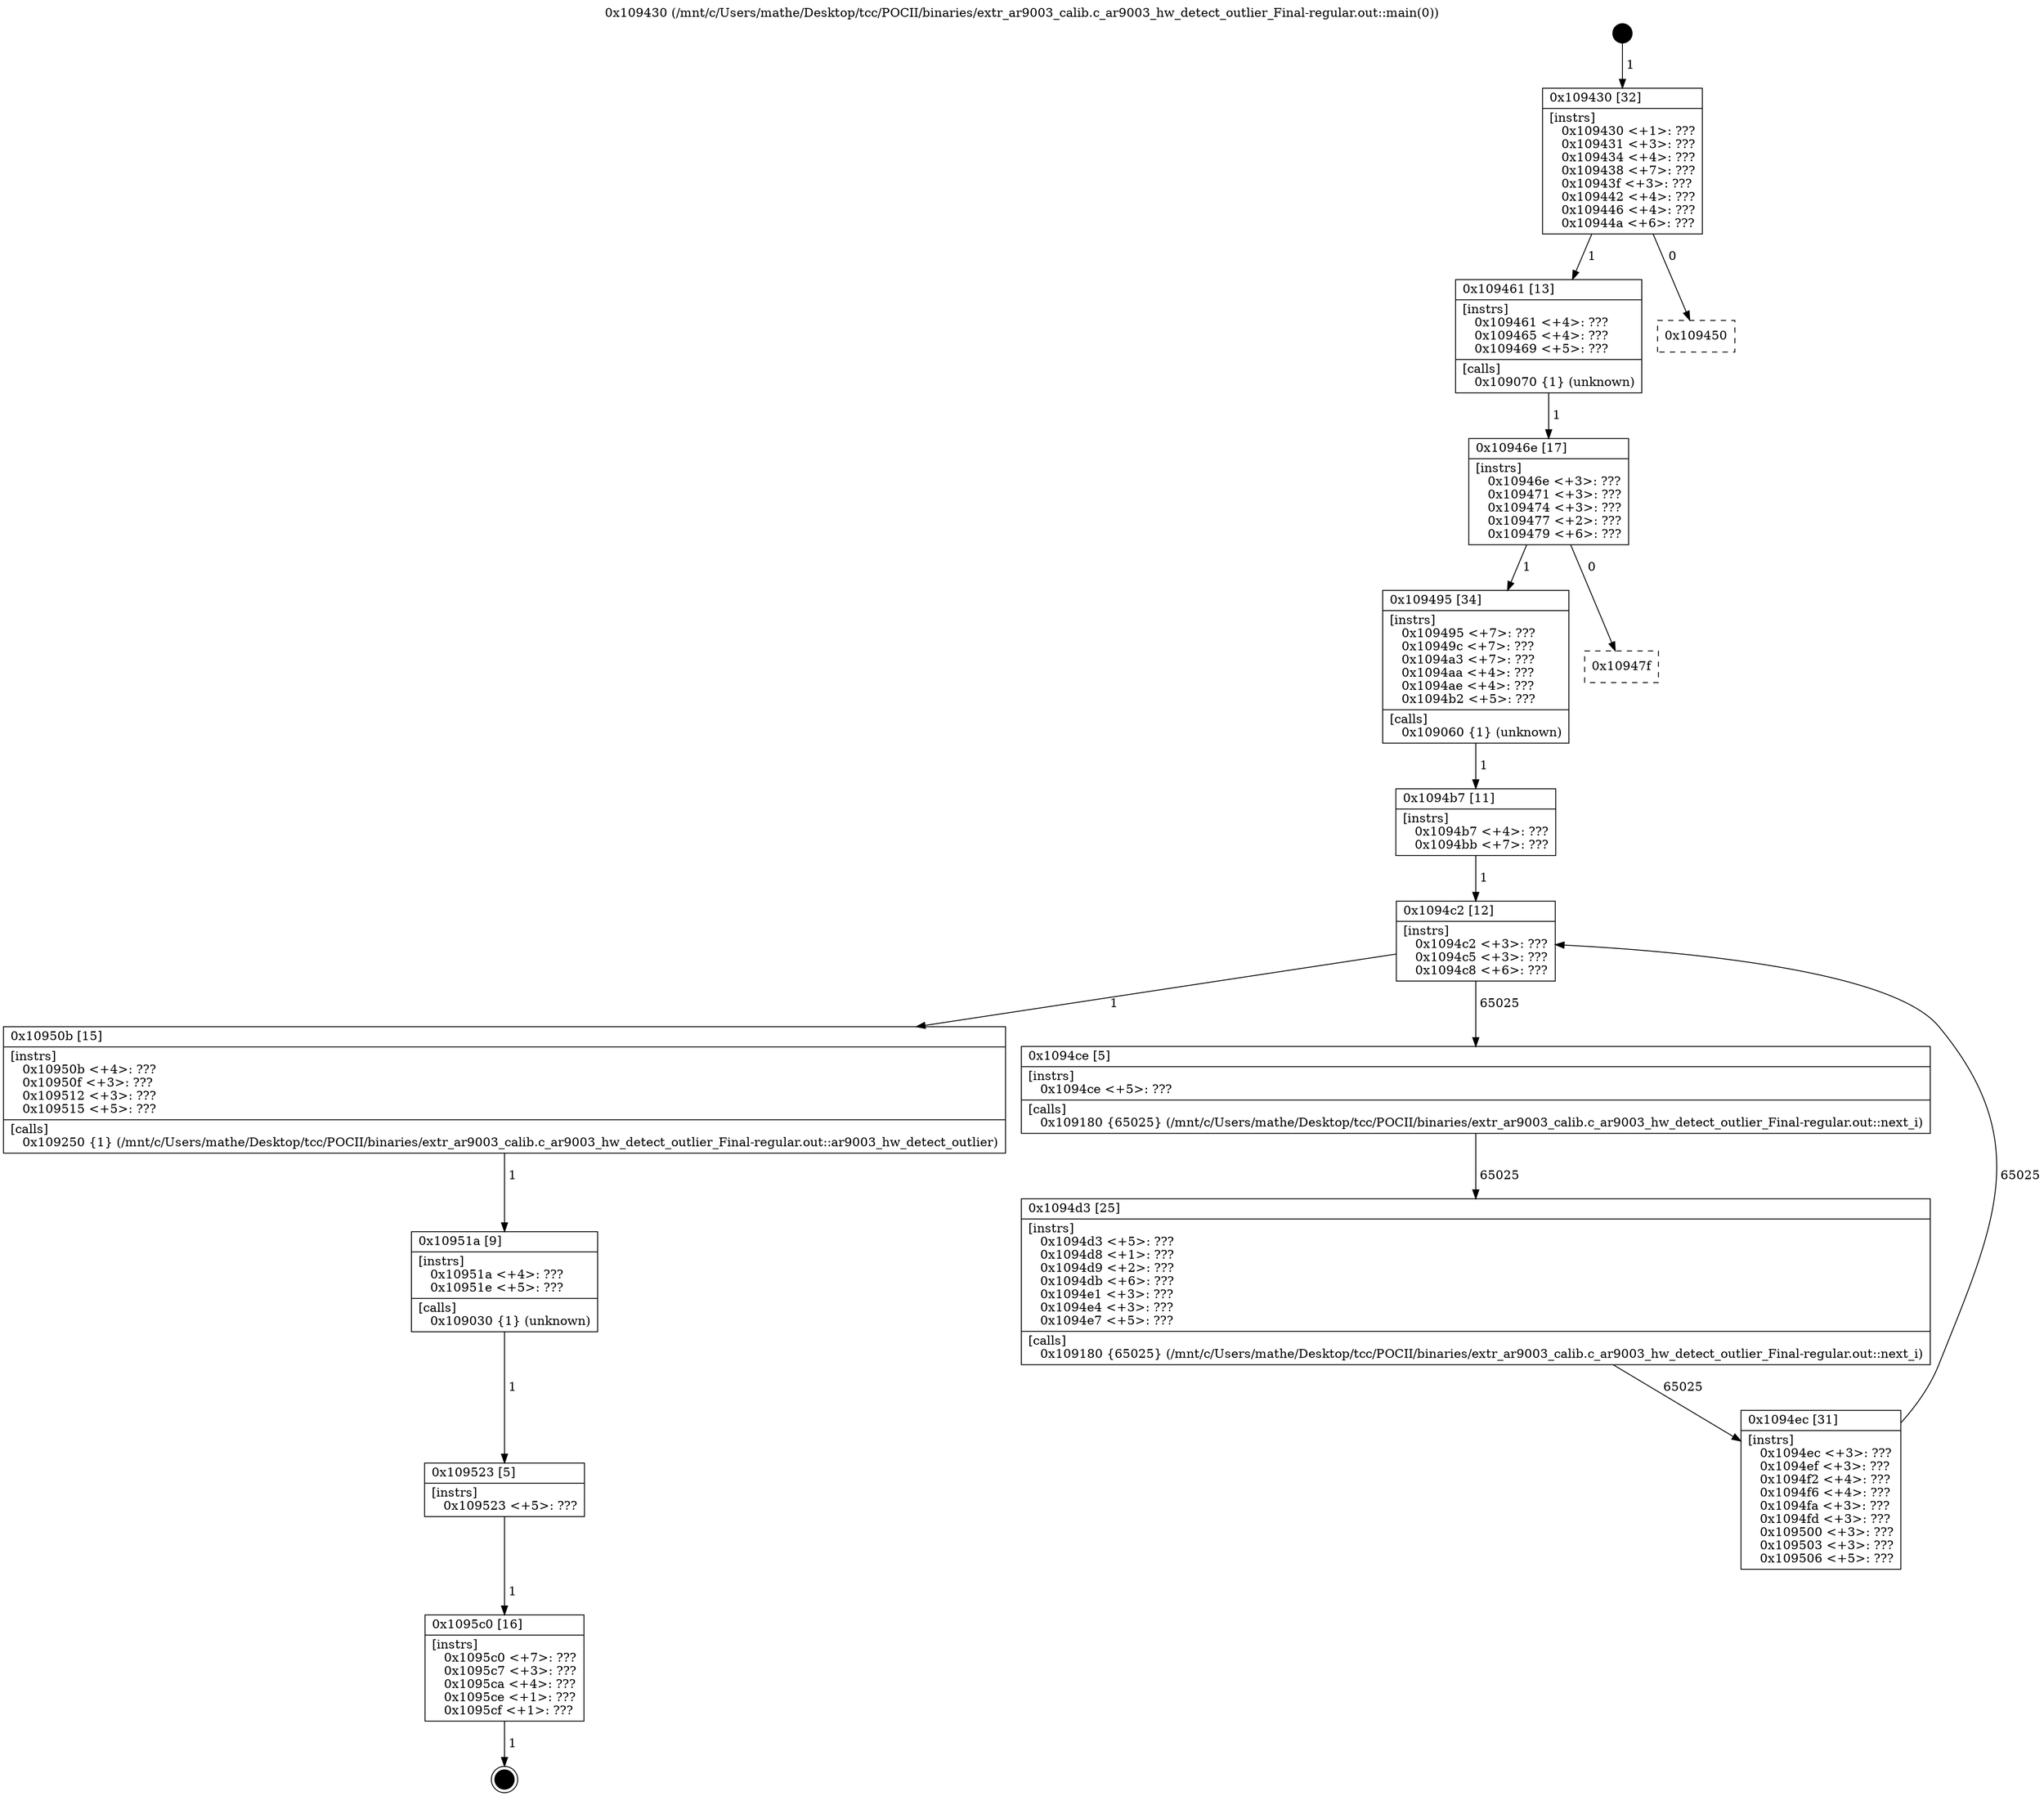 digraph "0x109430" {
  label = "0x109430 (/mnt/c/Users/mathe/Desktop/tcc/POCII/binaries/extr_ar9003_calib.c_ar9003_hw_detect_outlier_Final-regular.out::main(0))"
  labelloc = "t"
  node[shape=record]

  Entry [label="",width=0.3,height=0.3,shape=circle,fillcolor=black,style=filled]
  "0x109430" [label="{
     0x109430 [32]\l
     | [instrs]\l
     &nbsp;&nbsp;0x109430 \<+1\>: ???\l
     &nbsp;&nbsp;0x109431 \<+3\>: ???\l
     &nbsp;&nbsp;0x109434 \<+4\>: ???\l
     &nbsp;&nbsp;0x109438 \<+7\>: ???\l
     &nbsp;&nbsp;0x10943f \<+3\>: ???\l
     &nbsp;&nbsp;0x109442 \<+4\>: ???\l
     &nbsp;&nbsp;0x109446 \<+4\>: ???\l
     &nbsp;&nbsp;0x10944a \<+6\>: ???\l
  }"]
  "0x109461" [label="{
     0x109461 [13]\l
     | [instrs]\l
     &nbsp;&nbsp;0x109461 \<+4\>: ???\l
     &nbsp;&nbsp;0x109465 \<+4\>: ???\l
     &nbsp;&nbsp;0x109469 \<+5\>: ???\l
     | [calls]\l
     &nbsp;&nbsp;0x109070 \{1\} (unknown)\l
  }"]
  "0x109450" [label="{
     0x109450\l
  }", style=dashed]
  "0x10946e" [label="{
     0x10946e [17]\l
     | [instrs]\l
     &nbsp;&nbsp;0x10946e \<+3\>: ???\l
     &nbsp;&nbsp;0x109471 \<+3\>: ???\l
     &nbsp;&nbsp;0x109474 \<+3\>: ???\l
     &nbsp;&nbsp;0x109477 \<+2\>: ???\l
     &nbsp;&nbsp;0x109479 \<+6\>: ???\l
  }"]
  "0x109495" [label="{
     0x109495 [34]\l
     | [instrs]\l
     &nbsp;&nbsp;0x109495 \<+7\>: ???\l
     &nbsp;&nbsp;0x10949c \<+7\>: ???\l
     &nbsp;&nbsp;0x1094a3 \<+7\>: ???\l
     &nbsp;&nbsp;0x1094aa \<+4\>: ???\l
     &nbsp;&nbsp;0x1094ae \<+4\>: ???\l
     &nbsp;&nbsp;0x1094b2 \<+5\>: ???\l
     | [calls]\l
     &nbsp;&nbsp;0x109060 \{1\} (unknown)\l
  }"]
  "0x10947f" [label="{
     0x10947f\l
  }", style=dashed]
  "0x1094c2" [label="{
     0x1094c2 [12]\l
     | [instrs]\l
     &nbsp;&nbsp;0x1094c2 \<+3\>: ???\l
     &nbsp;&nbsp;0x1094c5 \<+3\>: ???\l
     &nbsp;&nbsp;0x1094c8 \<+6\>: ???\l
  }"]
  "0x10950b" [label="{
     0x10950b [15]\l
     | [instrs]\l
     &nbsp;&nbsp;0x10950b \<+4\>: ???\l
     &nbsp;&nbsp;0x10950f \<+3\>: ???\l
     &nbsp;&nbsp;0x109512 \<+3\>: ???\l
     &nbsp;&nbsp;0x109515 \<+5\>: ???\l
     | [calls]\l
     &nbsp;&nbsp;0x109250 \{1\} (/mnt/c/Users/mathe/Desktop/tcc/POCII/binaries/extr_ar9003_calib.c_ar9003_hw_detect_outlier_Final-regular.out::ar9003_hw_detect_outlier)\l
  }"]
  "0x1094ce" [label="{
     0x1094ce [5]\l
     | [instrs]\l
     &nbsp;&nbsp;0x1094ce \<+5\>: ???\l
     | [calls]\l
     &nbsp;&nbsp;0x109180 \{65025\} (/mnt/c/Users/mathe/Desktop/tcc/POCII/binaries/extr_ar9003_calib.c_ar9003_hw_detect_outlier_Final-regular.out::next_i)\l
  }"]
  "0x1094d3" [label="{
     0x1094d3 [25]\l
     | [instrs]\l
     &nbsp;&nbsp;0x1094d3 \<+5\>: ???\l
     &nbsp;&nbsp;0x1094d8 \<+1\>: ???\l
     &nbsp;&nbsp;0x1094d9 \<+2\>: ???\l
     &nbsp;&nbsp;0x1094db \<+6\>: ???\l
     &nbsp;&nbsp;0x1094e1 \<+3\>: ???\l
     &nbsp;&nbsp;0x1094e4 \<+3\>: ???\l
     &nbsp;&nbsp;0x1094e7 \<+5\>: ???\l
     | [calls]\l
     &nbsp;&nbsp;0x109180 \{65025\} (/mnt/c/Users/mathe/Desktop/tcc/POCII/binaries/extr_ar9003_calib.c_ar9003_hw_detect_outlier_Final-regular.out::next_i)\l
  }"]
  "0x1094ec" [label="{
     0x1094ec [31]\l
     | [instrs]\l
     &nbsp;&nbsp;0x1094ec \<+3\>: ???\l
     &nbsp;&nbsp;0x1094ef \<+3\>: ???\l
     &nbsp;&nbsp;0x1094f2 \<+4\>: ???\l
     &nbsp;&nbsp;0x1094f6 \<+4\>: ???\l
     &nbsp;&nbsp;0x1094fa \<+3\>: ???\l
     &nbsp;&nbsp;0x1094fd \<+3\>: ???\l
     &nbsp;&nbsp;0x109500 \<+3\>: ???\l
     &nbsp;&nbsp;0x109503 \<+3\>: ???\l
     &nbsp;&nbsp;0x109506 \<+5\>: ???\l
  }"]
  "0x1094b7" [label="{
     0x1094b7 [11]\l
     | [instrs]\l
     &nbsp;&nbsp;0x1094b7 \<+4\>: ???\l
     &nbsp;&nbsp;0x1094bb \<+7\>: ???\l
  }"]
  "0x10951a" [label="{
     0x10951a [9]\l
     | [instrs]\l
     &nbsp;&nbsp;0x10951a \<+4\>: ???\l
     &nbsp;&nbsp;0x10951e \<+5\>: ???\l
     | [calls]\l
     &nbsp;&nbsp;0x109030 \{1\} (unknown)\l
  }"]
  "0x109523" [label="{
     0x109523 [5]\l
     | [instrs]\l
     &nbsp;&nbsp;0x109523 \<+5\>: ???\l
  }"]
  "0x1095c0" [label="{
     0x1095c0 [16]\l
     | [instrs]\l
     &nbsp;&nbsp;0x1095c0 \<+7\>: ???\l
     &nbsp;&nbsp;0x1095c7 \<+3\>: ???\l
     &nbsp;&nbsp;0x1095ca \<+4\>: ???\l
     &nbsp;&nbsp;0x1095ce \<+1\>: ???\l
     &nbsp;&nbsp;0x1095cf \<+1\>: ???\l
  }"]
  Exit [label="",width=0.3,height=0.3,shape=circle,fillcolor=black,style=filled,peripheries=2]
  Entry -> "0x109430" [label=" 1"]
  "0x109430" -> "0x109461" [label=" 1"]
  "0x109430" -> "0x109450" [label=" 0"]
  "0x109461" -> "0x10946e" [label=" 1"]
  "0x10946e" -> "0x109495" [label=" 1"]
  "0x10946e" -> "0x10947f" [label=" 0"]
  "0x109495" -> "0x1094b7" [label=" 1"]
  "0x1094c2" -> "0x10950b" [label=" 1"]
  "0x1094c2" -> "0x1094ce" [label=" 65025"]
  "0x1094ce" -> "0x1094d3" [label=" 65025"]
  "0x1094d3" -> "0x1094ec" [label=" 65025"]
  "0x1094b7" -> "0x1094c2" [label=" 1"]
  "0x1094ec" -> "0x1094c2" [label=" 65025"]
  "0x10950b" -> "0x10951a" [label=" 1"]
  "0x10951a" -> "0x109523" [label=" 1"]
  "0x109523" -> "0x1095c0" [label=" 1"]
  "0x1095c0" -> Exit [label=" 1"]
}
